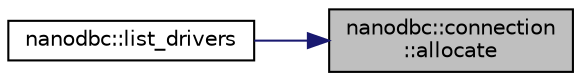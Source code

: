 digraph "nanodbc::connection::allocate"
{
 // LATEX_PDF_SIZE
  edge [fontname="Helvetica",fontsize="10",labelfontname="Helvetica",labelfontsize="10"];
  node [fontname="Helvetica",fontsize="10",shape=record];
  rankdir="RL";
  Node15 [label="nanodbc::connection\l::allocate",height=0.2,width=0.4,color="black", fillcolor="grey75", style="filled", fontcolor="black",tooltip="Allocate environment and connection handles."];
  Node15 -> Node16 [dir="back",color="midnightblue",fontsize="10",style="solid",fontname="Helvetica"];
  Node16 [label="nanodbc::list_drivers",height=0.2,width=0.4,color="black", fillcolor="white", style="filled",URL="$group__mainf.html#ga6f80fb8f7af3bb099e04bf8d603a210a",tooltip="Returns a list of ODBC drivers on your system."];
}
